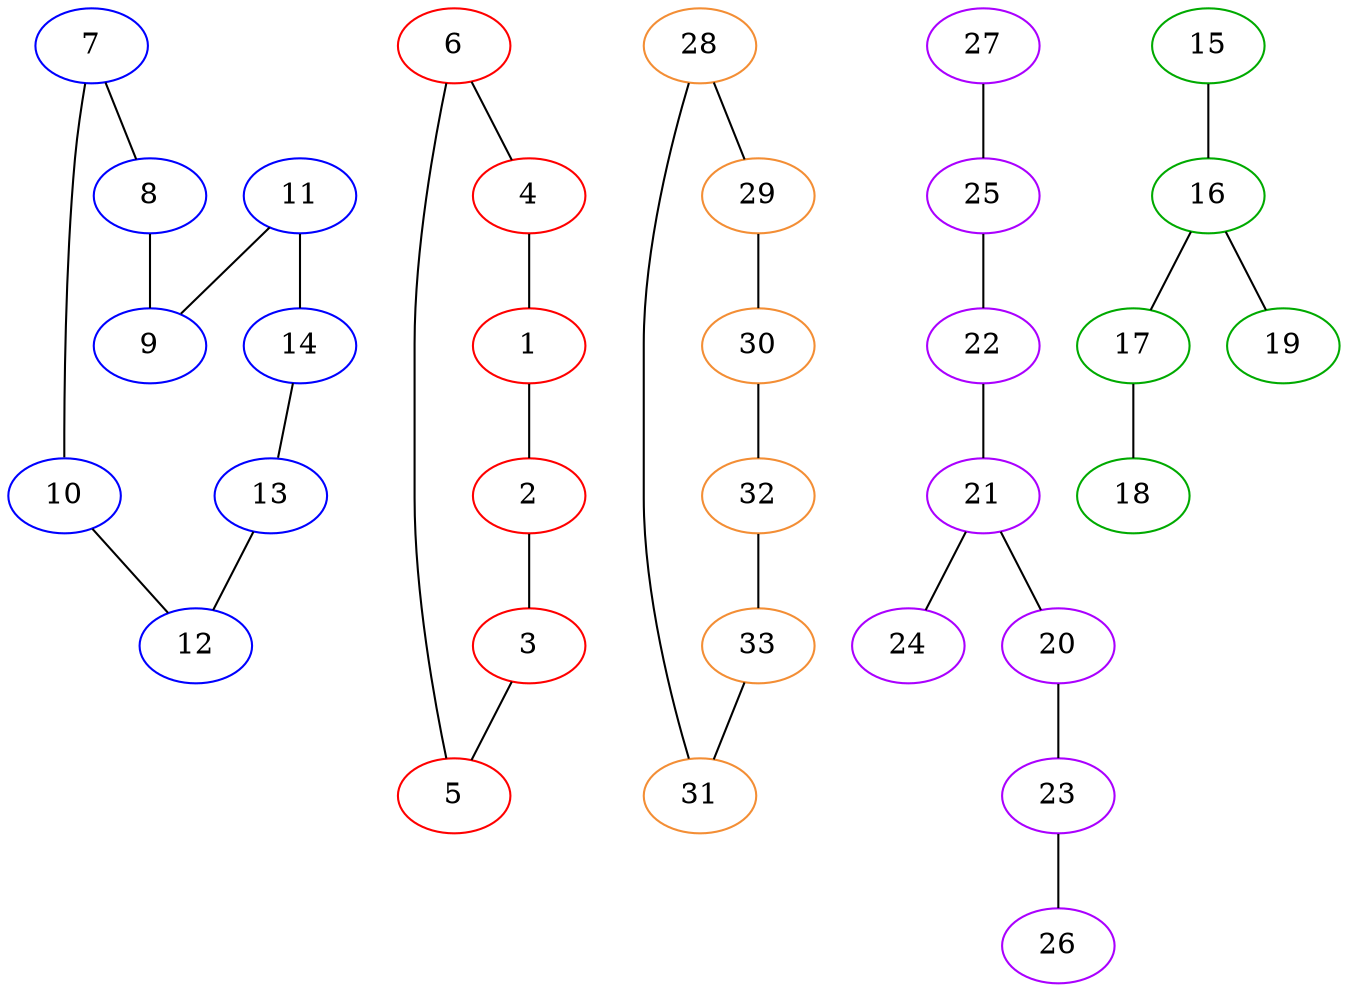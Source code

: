 graph my_graph {
    a--8;
    a--10;
    3--37;
    5--37;
    30--33;
    30--31;
    35--33;
    34--35;
    32--34;
    31--32;
    23--26;
    27--28;
    22--27;
    23--22;
    24--23;
    29--24;
    25--29;
    35 [color="#f38e35", label=33, pos="1220.0,200.0"];
    34 [color="#f38e35", label=32, pos="1170.0,270.0"  ];
    37 [color="#ff0000", label=5, pos="70.0,270.0"  ];
    15--17;
    16--15;
    16--21;
    20--16;

    10--11;
    12--11;
    13--12;
    14--7;
    14--13;
    8--7;


    2--3;
    1--2;
    4--1;
    5--4;

    33 [color="#f38e35", label=31, pos="1170.0,130.0" ];
    32 [color="#f38e35", label=30, pos="1100.0,300.0" ];
    31 [color="#f38e35", label=29, pos="1100.0,200.0" ];
    30 [color="#f38e35", label=28, pos="1100.0,100.0" ];
    29 [color="#aa00ff", label=25, pos="890.0,300.0" ];
    28 [color="#aa00ff", label=26, pos="980.0,100.0" ];
    27 [color="#aa00ff", label=23, pos="890.0,100.0" ];
    26 [color="#aa00ff", label=24, pos="885.0,200.0" ];
    25 [color="#aa00ff", label=27, pos="976.0,300.0" ];
    24 [color="#aa00ff", label=22, pos="800.0,300.0" ];
    23 [color="#aa00ff", label=21, pos="800.0,200.0" ];
    22 [color="#aa00ff", label=20, pos="800.0,100.0" ];
    21 [color="#00aa00", label=19, pos="699.0,100.0" ];
    20 [color="#00aa00", label=15, pos="520.0,100.0" ];

    17 [color="#00aa00", label=18, pos="610.0,300.0" ];
    16 [color="#00aa00", pos="610.0,100.0" ];
    15 [color="#00aa00", label=17, pos="610.0,200.0" ];
    14 [color="#0000ff", label=11, pos="310.0,300.0" ];
    13 [color="#0000ff", label=14, pos="390.0,300.0" ];
    12 [color="#0000ff", label=13, pos="390.0,200.0" ];
    11 [color="#0000ff", label=12, pos="390.0,100.0" ];
    10 [color="#0000ff", label=10, pos="310.0,100.0" ];

    8 [color="#0000ff", pos="230.0,200.0" ];
    7 [color="#0000ff", label=9, pos="230.0,300.0" ];
    a [color="#0000ff", label=7, pos="230.0,100.0" ];
    5 [color="#ff0000", label=6, pos="120.0,200.0" ];
    4 [color="#ff0000", pos="70.0,130.0" ];
    3 [color="#ff0000", label=3, pos="0.0,300.0" ];
    2 [color="#ff0000", pos="0.0,200.0" ];
    1 [color="#ff0000", pos="0.0,100.0" ];


}








































































